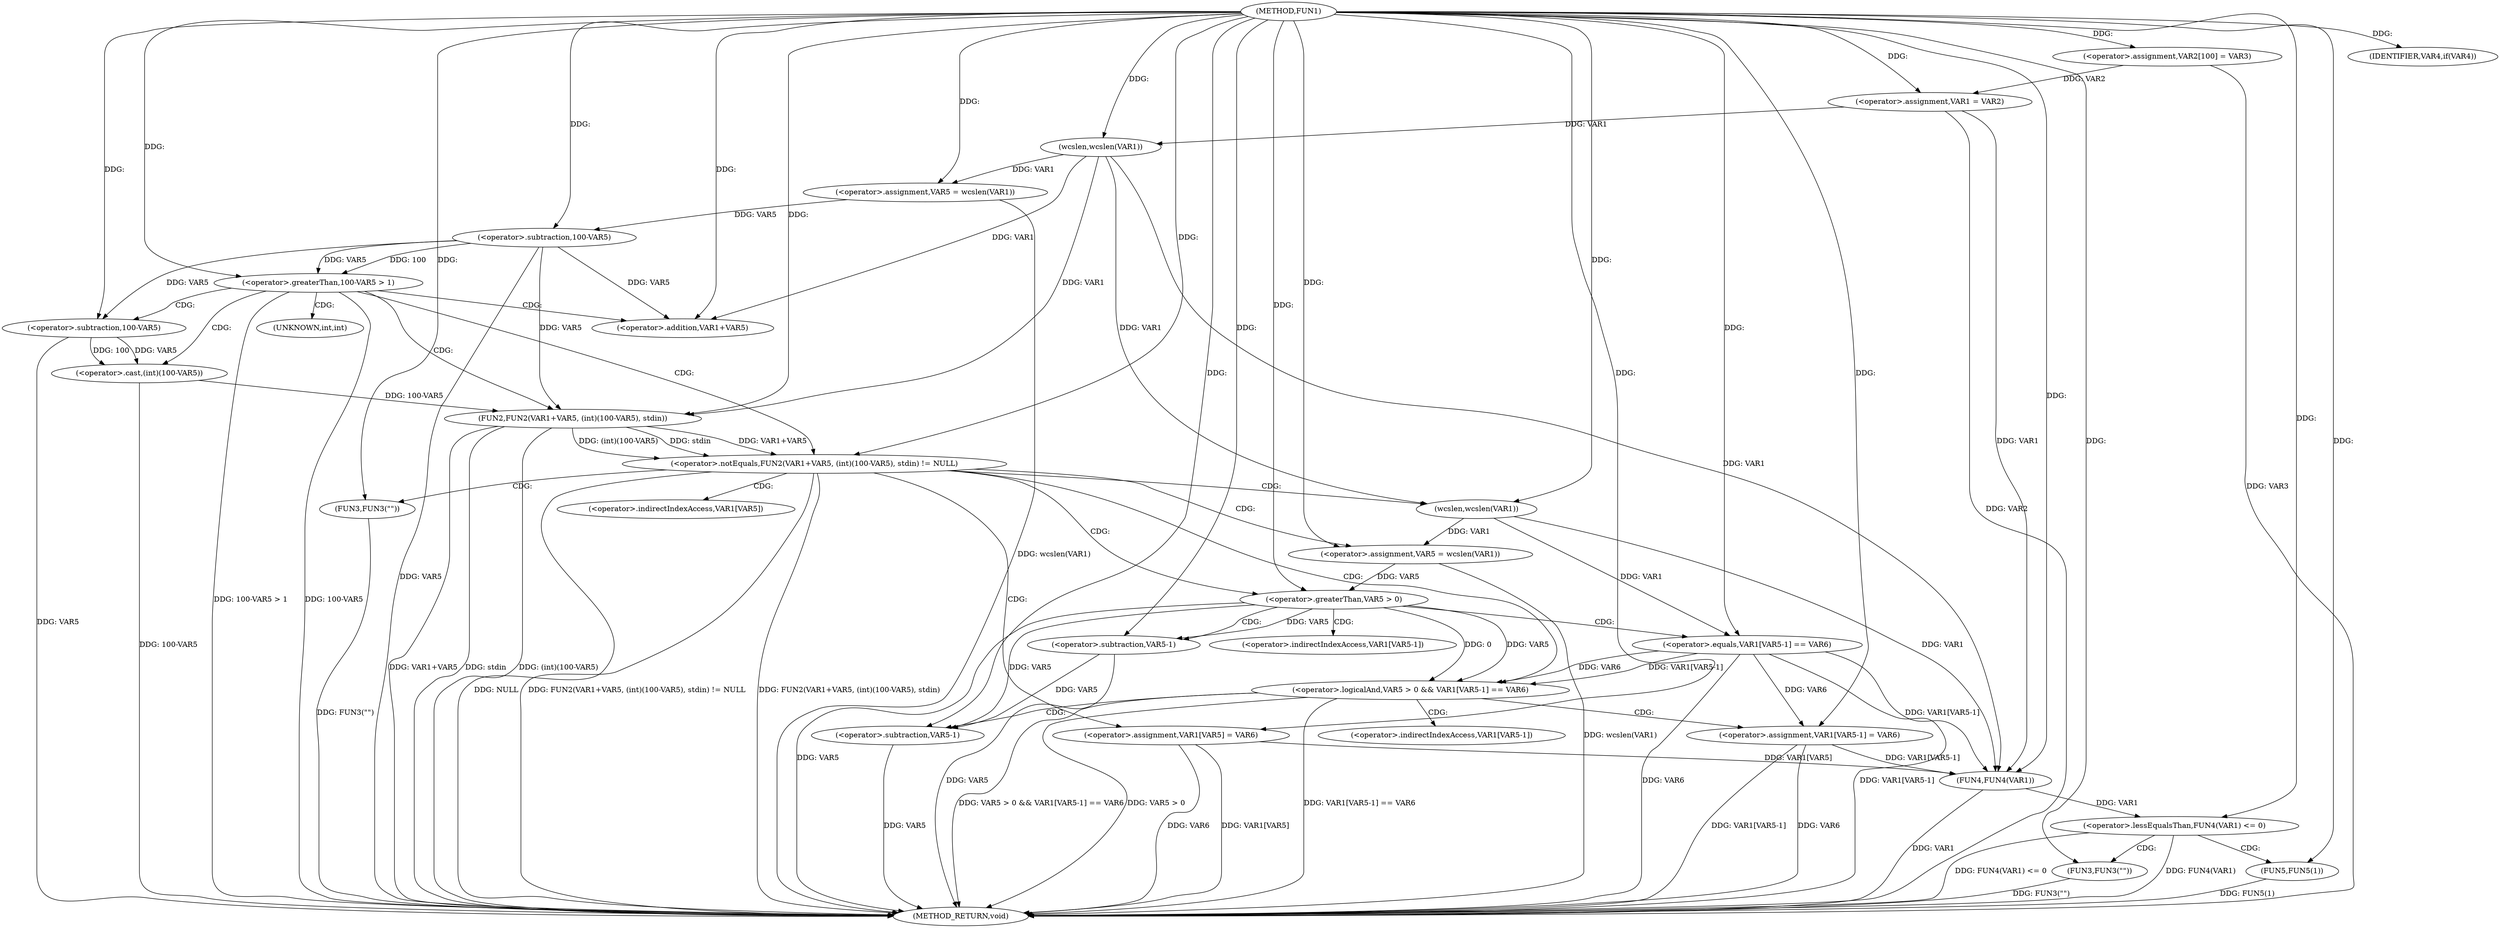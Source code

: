 digraph FUN1 {  
"1000100" [label = "(METHOD,FUN1)" ]
"1000183" [label = "(METHOD_RETURN,void)" ]
"1000104" [label = "(<operator>.assignment,VAR2[100] = VAR3)" ]
"1000107" [label = "(<operator>.assignment,VAR1 = VAR2)" ]
"1000111" [label = "(IDENTIFIER,VAR4,if(VAR4))" ]
"1000115" [label = "(<operator>.assignment,VAR5 = wcslen(VAR1))" ]
"1000117" [label = "(wcslen,wcslen(VAR1))" ]
"1000120" [label = "(<operator>.greaterThan,100-VAR5 > 1)" ]
"1000121" [label = "(<operator>.subtraction,100-VAR5)" ]
"1000127" [label = "(<operator>.notEquals,FUN2(VAR1+VAR5, (int)(100-VAR5), stdin) != NULL)" ]
"1000128" [label = "(FUN2,FUN2(VAR1+VAR5, (int)(100-VAR5), stdin))" ]
"1000129" [label = "(<operator>.addition,VAR1+VAR5)" ]
"1000132" [label = "(<operator>.cast,(int)(100-VAR5))" ]
"1000134" [label = "(<operator>.subtraction,100-VAR5)" ]
"1000140" [label = "(<operator>.assignment,VAR5 = wcslen(VAR1))" ]
"1000142" [label = "(wcslen,wcslen(VAR1))" ]
"1000145" [label = "(<operator>.logicalAnd,VAR5 > 0 && VAR1[VAR5-1] == VAR6)" ]
"1000146" [label = "(<operator>.greaterThan,VAR5 > 0)" ]
"1000149" [label = "(<operator>.equals,VAR1[VAR5-1] == VAR6)" ]
"1000152" [label = "(<operator>.subtraction,VAR5-1)" ]
"1000157" [label = "(<operator>.assignment,VAR1[VAR5-1] = VAR6)" ]
"1000160" [label = "(<operator>.subtraction,VAR5-1)" ]
"1000166" [label = "(FUN3,FUN3(\"\"))" ]
"1000168" [label = "(<operator>.assignment,VAR1[VAR5] = VAR6)" ]
"1000174" [label = "(<operator>.lessEqualsThan,FUN4(VAR1) <= 0)" ]
"1000175" [label = "(FUN4,FUN4(VAR1))" ]
"1000179" [label = "(FUN3,FUN3(\"\"))" ]
"1000181" [label = "(FUN5,FUN5(1))" ]
"1000133" [label = "(UNKNOWN,int,int)" ]
"1000150" [label = "(<operator>.indirectIndexAccess,VAR1[VAR5-1])" ]
"1000158" [label = "(<operator>.indirectIndexAccess,VAR1[VAR5-1])" ]
"1000169" [label = "(<operator>.indirectIndexAccess,VAR1[VAR5])" ]
  "1000115" -> "1000183"  [ label = "DDG: wcslen(VAR1)"] 
  "1000168" -> "1000183"  [ label = "DDG: VAR1[VAR5]"] 
  "1000181" -> "1000183"  [ label = "DDG: FUN5(1)"] 
  "1000120" -> "1000183"  [ label = "DDG: 100-VAR5 > 1"] 
  "1000149" -> "1000183"  [ label = "DDG: VAR1[VAR5-1]"] 
  "1000168" -> "1000183"  [ label = "DDG: VAR6"] 
  "1000140" -> "1000183"  [ label = "DDG: wcslen(VAR1)"] 
  "1000179" -> "1000183"  [ label = "DDG: FUN3(\"\")"] 
  "1000121" -> "1000183"  [ label = "DDG: VAR5"] 
  "1000128" -> "1000183"  [ label = "DDG: (int)(100-VAR5)"] 
  "1000166" -> "1000183"  [ label = "DDG: FUN3(\"\")"] 
  "1000128" -> "1000183"  [ label = "DDG: VAR1+VAR5"] 
  "1000149" -> "1000183"  [ label = "DDG: VAR6"] 
  "1000157" -> "1000183"  [ label = "DDG: VAR1[VAR5-1]"] 
  "1000132" -> "1000183"  [ label = "DDG: 100-VAR5"] 
  "1000120" -> "1000183"  [ label = "DDG: 100-VAR5"] 
  "1000145" -> "1000183"  [ label = "DDG: VAR1[VAR5-1] == VAR6"] 
  "1000175" -> "1000183"  [ label = "DDG: VAR1"] 
  "1000127" -> "1000183"  [ label = "DDG: FUN2(VAR1+VAR5, (int)(100-VAR5), stdin) != NULL"] 
  "1000152" -> "1000183"  [ label = "DDG: VAR5"] 
  "1000134" -> "1000183"  [ label = "DDG: VAR5"] 
  "1000145" -> "1000183"  [ label = "DDG: VAR5 > 0 && VAR1[VAR5-1] == VAR6"] 
  "1000127" -> "1000183"  [ label = "DDG: FUN2(VAR1+VAR5, (int)(100-VAR5), stdin)"] 
  "1000127" -> "1000183"  [ label = "DDG: NULL"] 
  "1000157" -> "1000183"  [ label = "DDG: VAR6"] 
  "1000145" -> "1000183"  [ label = "DDG: VAR5 > 0"] 
  "1000146" -> "1000183"  [ label = "DDG: VAR5"] 
  "1000160" -> "1000183"  [ label = "DDG: VAR5"] 
  "1000174" -> "1000183"  [ label = "DDG: FUN4(VAR1) <= 0"] 
  "1000128" -> "1000183"  [ label = "DDG: stdin"] 
  "1000104" -> "1000183"  [ label = "DDG: VAR3"] 
  "1000174" -> "1000183"  [ label = "DDG: FUN4(VAR1)"] 
  "1000107" -> "1000183"  [ label = "DDG: VAR2"] 
  "1000100" -> "1000104"  [ label = "DDG: "] 
  "1000104" -> "1000107"  [ label = "DDG: VAR2"] 
  "1000100" -> "1000107"  [ label = "DDG: "] 
  "1000100" -> "1000111"  [ label = "DDG: "] 
  "1000117" -> "1000115"  [ label = "DDG: VAR1"] 
  "1000100" -> "1000115"  [ label = "DDG: "] 
  "1000107" -> "1000117"  [ label = "DDG: VAR1"] 
  "1000100" -> "1000117"  [ label = "DDG: "] 
  "1000121" -> "1000120"  [ label = "DDG: 100"] 
  "1000121" -> "1000120"  [ label = "DDG: VAR5"] 
  "1000100" -> "1000121"  [ label = "DDG: "] 
  "1000115" -> "1000121"  [ label = "DDG: VAR5"] 
  "1000100" -> "1000120"  [ label = "DDG: "] 
  "1000128" -> "1000127"  [ label = "DDG: VAR1+VAR5"] 
  "1000128" -> "1000127"  [ label = "DDG: (int)(100-VAR5)"] 
  "1000128" -> "1000127"  [ label = "DDG: stdin"] 
  "1000117" -> "1000128"  [ label = "DDG: VAR1"] 
  "1000100" -> "1000128"  [ label = "DDG: "] 
  "1000121" -> "1000128"  [ label = "DDG: VAR5"] 
  "1000117" -> "1000129"  [ label = "DDG: VAR1"] 
  "1000100" -> "1000129"  [ label = "DDG: "] 
  "1000121" -> "1000129"  [ label = "DDG: VAR5"] 
  "1000132" -> "1000128"  [ label = "DDG: 100-VAR5"] 
  "1000134" -> "1000132"  [ label = "DDG: 100"] 
  "1000134" -> "1000132"  [ label = "DDG: VAR5"] 
  "1000100" -> "1000134"  [ label = "DDG: "] 
  "1000121" -> "1000134"  [ label = "DDG: VAR5"] 
  "1000100" -> "1000127"  [ label = "DDG: "] 
  "1000142" -> "1000140"  [ label = "DDG: VAR1"] 
  "1000100" -> "1000140"  [ label = "DDG: "] 
  "1000100" -> "1000142"  [ label = "DDG: "] 
  "1000117" -> "1000142"  [ label = "DDG: VAR1"] 
  "1000146" -> "1000145"  [ label = "DDG: VAR5"] 
  "1000146" -> "1000145"  [ label = "DDG: 0"] 
  "1000140" -> "1000146"  [ label = "DDG: VAR5"] 
  "1000100" -> "1000146"  [ label = "DDG: "] 
  "1000149" -> "1000145"  [ label = "DDG: VAR1[VAR5-1]"] 
  "1000149" -> "1000145"  [ label = "DDG: VAR6"] 
  "1000142" -> "1000149"  [ label = "DDG: VAR1"] 
  "1000146" -> "1000152"  [ label = "DDG: VAR5"] 
  "1000100" -> "1000152"  [ label = "DDG: "] 
  "1000100" -> "1000149"  [ label = "DDG: "] 
  "1000149" -> "1000157"  [ label = "DDG: VAR6"] 
  "1000100" -> "1000157"  [ label = "DDG: "] 
  "1000152" -> "1000160"  [ label = "DDG: VAR5"] 
  "1000146" -> "1000160"  [ label = "DDG: VAR5"] 
  "1000100" -> "1000160"  [ label = "DDG: "] 
  "1000100" -> "1000166"  [ label = "DDG: "] 
  "1000100" -> "1000168"  [ label = "DDG: "] 
  "1000175" -> "1000174"  [ label = "DDG: VAR1"] 
  "1000107" -> "1000175"  [ label = "DDG: VAR1"] 
  "1000168" -> "1000175"  [ label = "DDG: VAR1[VAR5]"] 
  "1000157" -> "1000175"  [ label = "DDG: VAR1[VAR5-1]"] 
  "1000117" -> "1000175"  [ label = "DDG: VAR1"] 
  "1000142" -> "1000175"  [ label = "DDG: VAR1"] 
  "1000149" -> "1000175"  [ label = "DDG: VAR1[VAR5-1]"] 
  "1000100" -> "1000175"  [ label = "DDG: "] 
  "1000100" -> "1000174"  [ label = "DDG: "] 
  "1000100" -> "1000179"  [ label = "DDG: "] 
  "1000100" -> "1000181"  [ label = "DDG: "] 
  "1000120" -> "1000127"  [ label = "CDG: "] 
  "1000120" -> "1000128"  [ label = "CDG: "] 
  "1000120" -> "1000133"  [ label = "CDG: "] 
  "1000120" -> "1000132"  [ label = "CDG: "] 
  "1000120" -> "1000129"  [ label = "CDG: "] 
  "1000120" -> "1000134"  [ label = "CDG: "] 
  "1000127" -> "1000142"  [ label = "CDG: "] 
  "1000127" -> "1000166"  [ label = "CDG: "] 
  "1000127" -> "1000169"  [ label = "CDG: "] 
  "1000127" -> "1000168"  [ label = "CDG: "] 
  "1000127" -> "1000145"  [ label = "CDG: "] 
  "1000127" -> "1000146"  [ label = "CDG: "] 
  "1000127" -> "1000140"  [ label = "CDG: "] 
  "1000145" -> "1000157"  [ label = "CDG: "] 
  "1000145" -> "1000158"  [ label = "CDG: "] 
  "1000145" -> "1000160"  [ label = "CDG: "] 
  "1000146" -> "1000152"  [ label = "CDG: "] 
  "1000146" -> "1000150"  [ label = "CDG: "] 
  "1000146" -> "1000149"  [ label = "CDG: "] 
  "1000174" -> "1000179"  [ label = "CDG: "] 
  "1000174" -> "1000181"  [ label = "CDG: "] 
}

